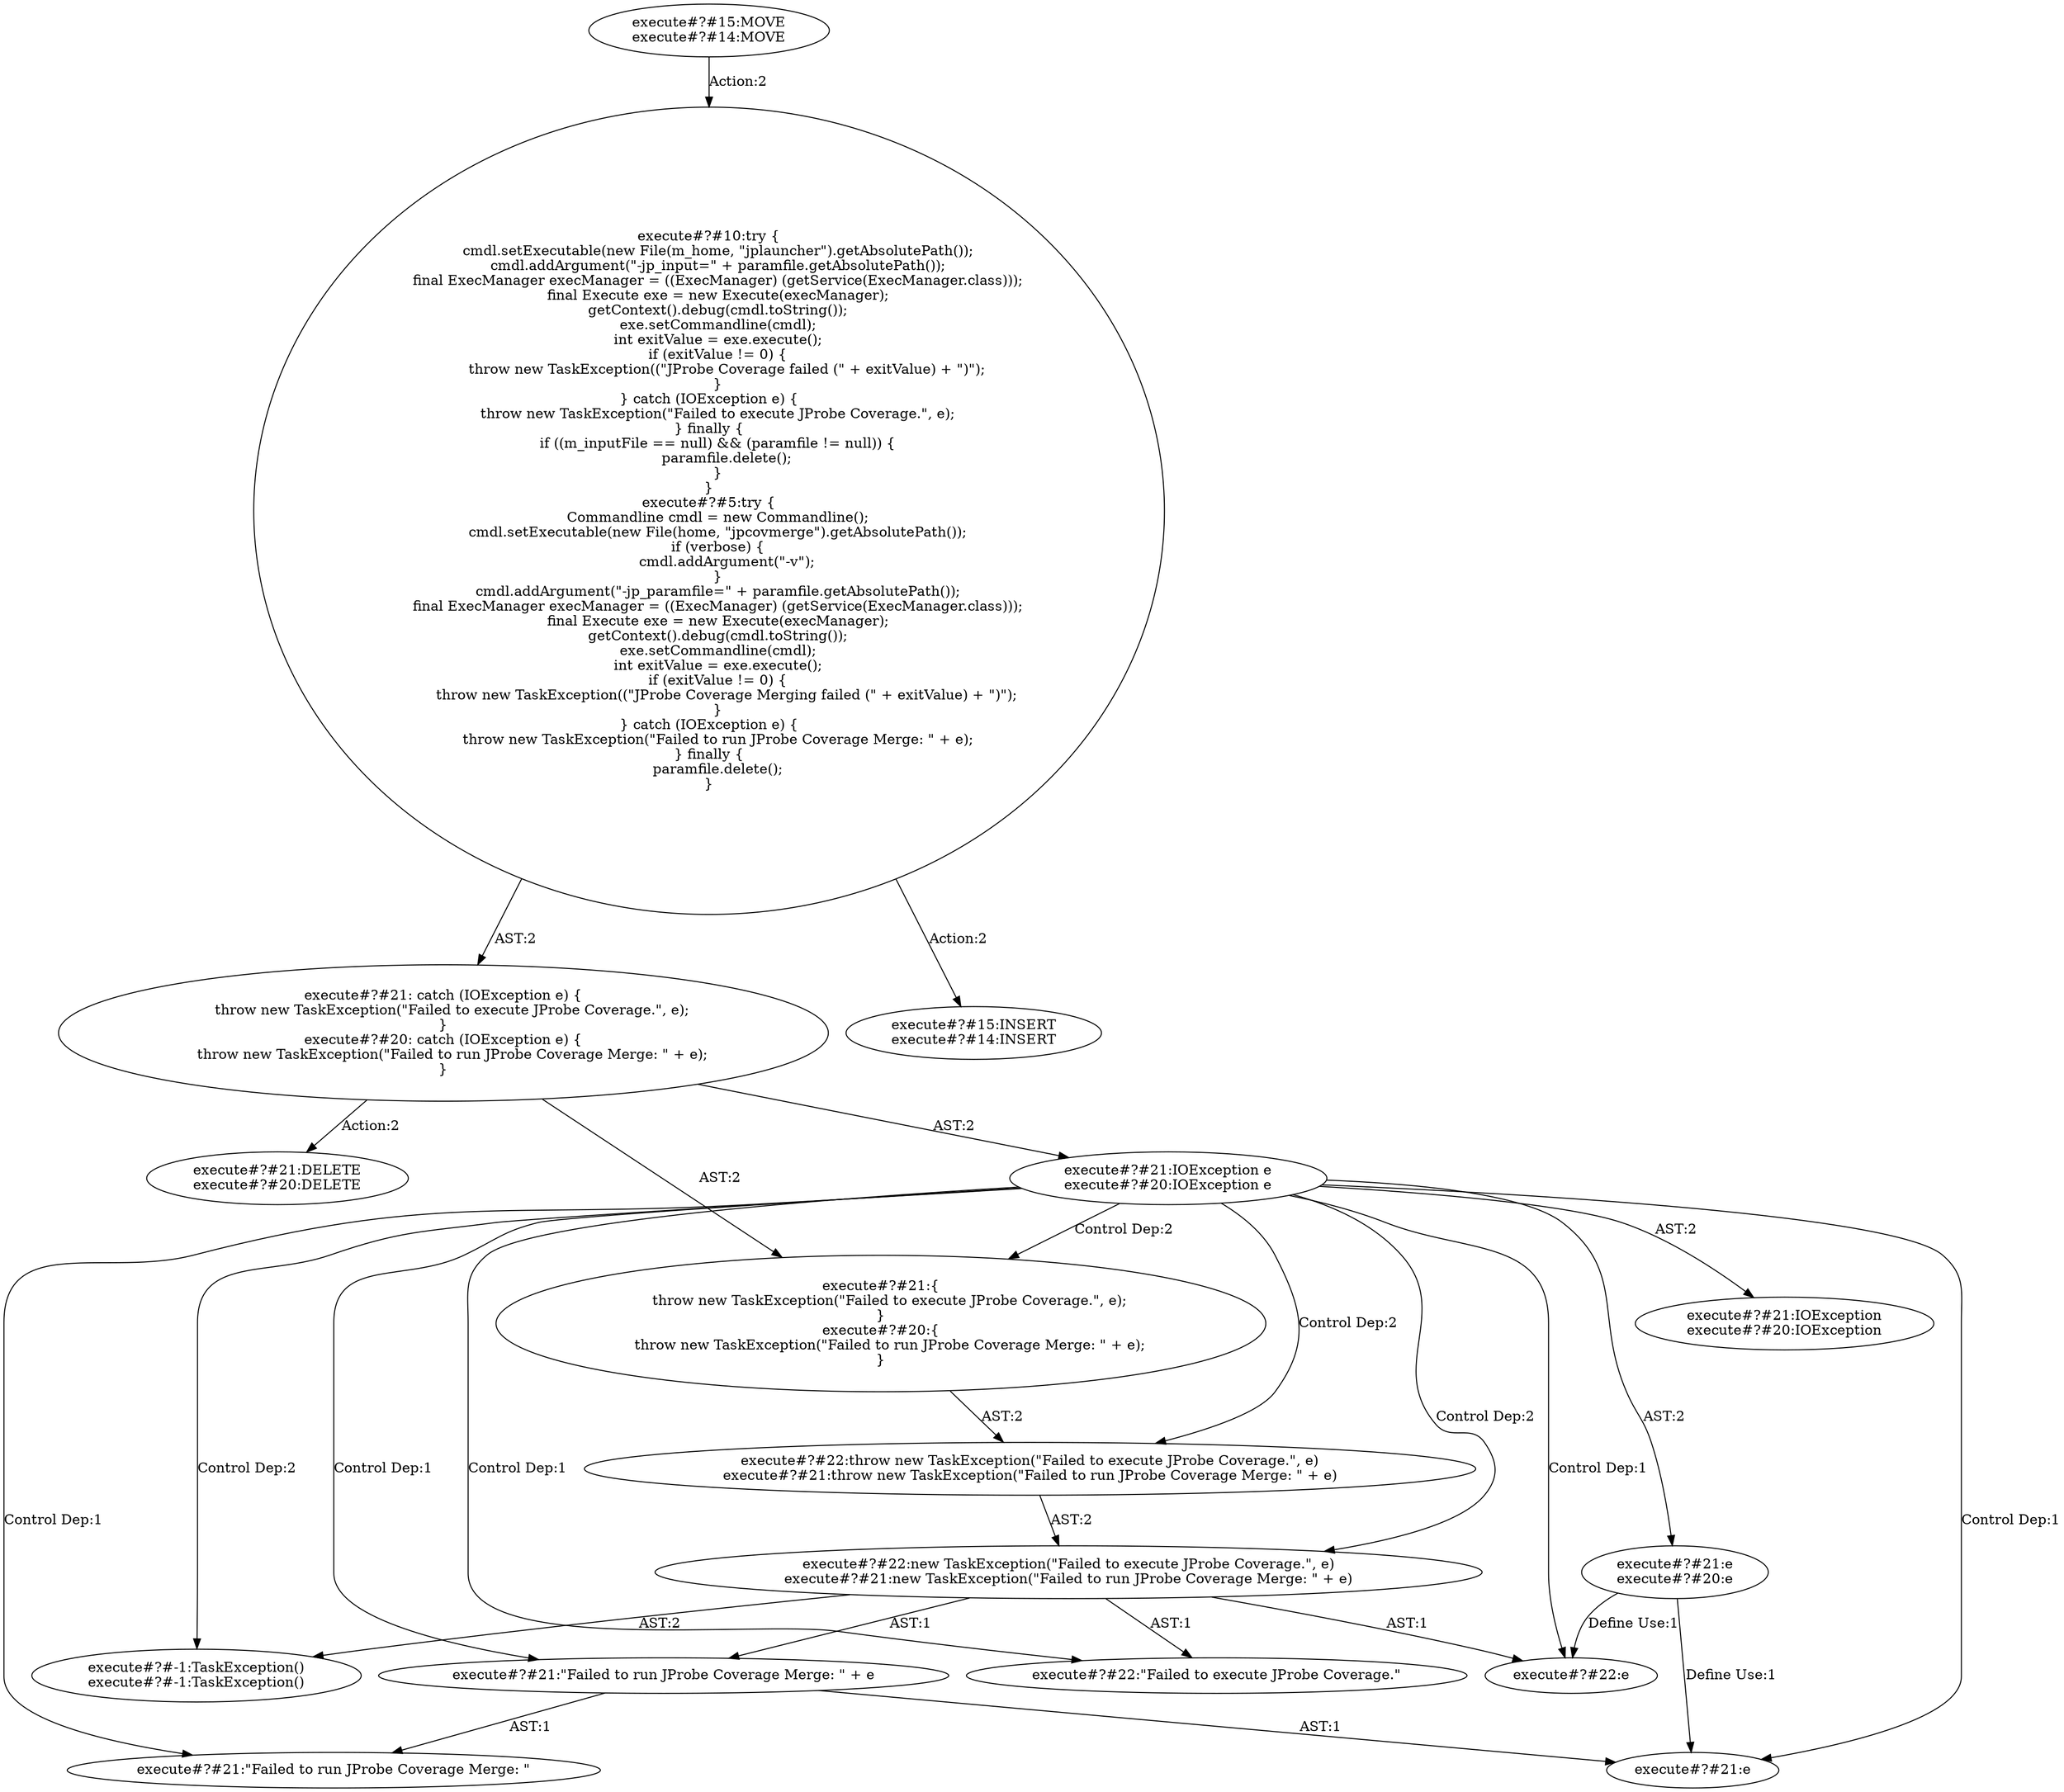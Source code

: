 digraph "Pattern" {
0 [label="execute#?#21:DELETE
execute#?#20:DELETE" shape=ellipse]
1 [label="execute#?#21: catch (IOException e) \{
    throw new TaskException(\"Failed to execute JProbe Coverage.\", e);
\}
execute#?#20: catch (IOException e) \{
    throw new TaskException(\"Failed to run JProbe Coverage Merge: \" + e);
\}" shape=ellipse]
2 [label="execute#?#10:try \{
    cmdl.setExecutable(new File(m_home, \"jplauncher\").getAbsolutePath());
    cmdl.addArgument(\"-jp_input=\" + paramfile.getAbsolutePath());
    final ExecManager execManager = ((ExecManager) (getService(ExecManager.class)));
    final Execute exe = new Execute(execManager);
    getContext().debug(cmdl.toString());
    exe.setCommandline(cmdl);
    int exitValue = exe.execute();
    if (exitValue != 0) \{
        throw new TaskException((\"JProbe Coverage failed (\" + exitValue) + \")\");
    \}
\} catch (IOException e) \{
    throw new TaskException(\"Failed to execute JProbe Coverage.\", e);
\} finally \{
    if ((m_inputFile == null) && (paramfile != null)) \{
        paramfile.delete();
    \}
\}
execute#?#5:try \{
    Commandline cmdl = new Commandline();
    cmdl.setExecutable(new File(home, \"jpcovmerge\").getAbsolutePath());
    if (verbose) \{
        cmdl.addArgument(\"-v\");
    \}
    cmdl.addArgument(\"-jp_paramfile=\" + paramfile.getAbsolutePath());
    final ExecManager execManager = ((ExecManager) (getService(ExecManager.class)));
    final Execute exe = new Execute(execManager);
    getContext().debug(cmdl.toString());
    exe.setCommandline(cmdl);
    int exitValue = exe.execute();
    if (exitValue != 0) \{
        throw new TaskException((\"JProbe Coverage Merging failed (\" + exitValue) + \")\");
    \}
\} catch (IOException e) \{
    throw new TaskException(\"Failed to run JProbe Coverage Merge: \" + e);
\} finally \{
    paramfile.delete();
\}" shape=ellipse]
3 [label="execute#?#15:MOVE
execute#?#14:MOVE" shape=ellipse]
4 [label="execute#?#15:INSERT
execute#?#14:INSERT" shape=ellipse]
5 [label="execute#?#21:IOException e
execute#?#20:IOException e" shape=ellipse]
6 [label="execute#?#21:e
execute#?#20:e" shape=ellipse]
7 [label="execute#?#21:IOException
execute#?#20:IOException" shape=ellipse]
8 [label="execute#?#21:\{
    throw new TaskException(\"Failed to execute JProbe Coverage.\", e);
\}
execute#?#20:\{
    throw new TaskException(\"Failed to run JProbe Coverage Merge: \" + e);
\}" shape=ellipse]
9 [label="execute#?#22:throw new TaskException(\"Failed to execute JProbe Coverage.\", e)
execute#?#21:throw new TaskException(\"Failed to run JProbe Coverage Merge: \" + e)" shape=ellipse]
10 [label="execute#?#22:new TaskException(\"Failed to execute JProbe Coverage.\", e)
execute#?#21:new TaskException(\"Failed to run JProbe Coverage Merge: \" + e)" shape=ellipse]
11 [label="execute#?#-1:TaskException()
execute#?#-1:TaskException()" shape=ellipse]
12 [label="execute#?#22:\"Failed to execute JProbe Coverage.\"" shape=ellipse]
13 [label="execute#?#22:e" shape=ellipse]
14 [label="execute#?#21:\"Failed to run JProbe Coverage Merge: \"" shape=ellipse]
15 [label="execute#?#21:e" shape=ellipse]
16 [label="execute#?#21:\"Failed to run JProbe Coverage Merge: \" + e" shape=ellipse]
1 -> 0 [label="Action:2"];
1 -> 5 [label="AST:2"];
1 -> 8 [label="AST:2"];
2 -> 1 [label="AST:2"];
2 -> 4 [label="Action:2"];
3 -> 2 [label="Action:2"];
5 -> 6 [label="AST:2"];
5 -> 7 [label="AST:2"];
5 -> 8 [label="Control Dep:2"];
5 -> 9 [label="Control Dep:2"];
5 -> 10 [label="Control Dep:2"];
5 -> 11 [label="Control Dep:2"];
5 -> 12 [label="Control Dep:1"];
5 -> 13 [label="Control Dep:1"];
5 -> 14 [label="Control Dep:1"];
5 -> 15 [label="Control Dep:1"];
5 -> 16 [label="Control Dep:1"];
6 -> 13 [label="Define Use:1"];
6 -> 15 [label="Define Use:1"];
8 -> 9 [label="AST:2"];
9 -> 10 [label="AST:2"];
10 -> 11 [label="AST:2"];
10 -> 12 [label="AST:1"];
10 -> 13 [label="AST:1"];
10 -> 16 [label="AST:1"];
16 -> 14 [label="AST:1"];
16 -> 15 [label="AST:1"];
}